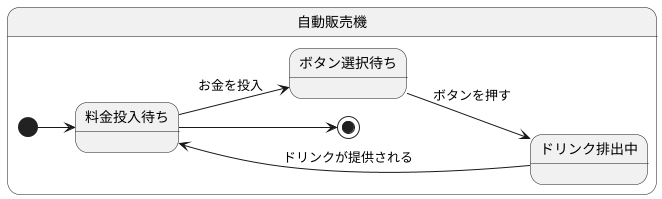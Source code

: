 @startuml 自動販売機
left to right direction

    state 自動販売機{
        [*] --> 料金投入待ち
        料金投入待ち --> ボタン選択待ち : お金を投入
        ボタン選択待ち --> ドリンク排出中 : ボタンを押す
        ドリンク排出中 --> 料金投入待ち : ドリンクが提供される
        料金投入待ち --> [*]
    }
@enduml
